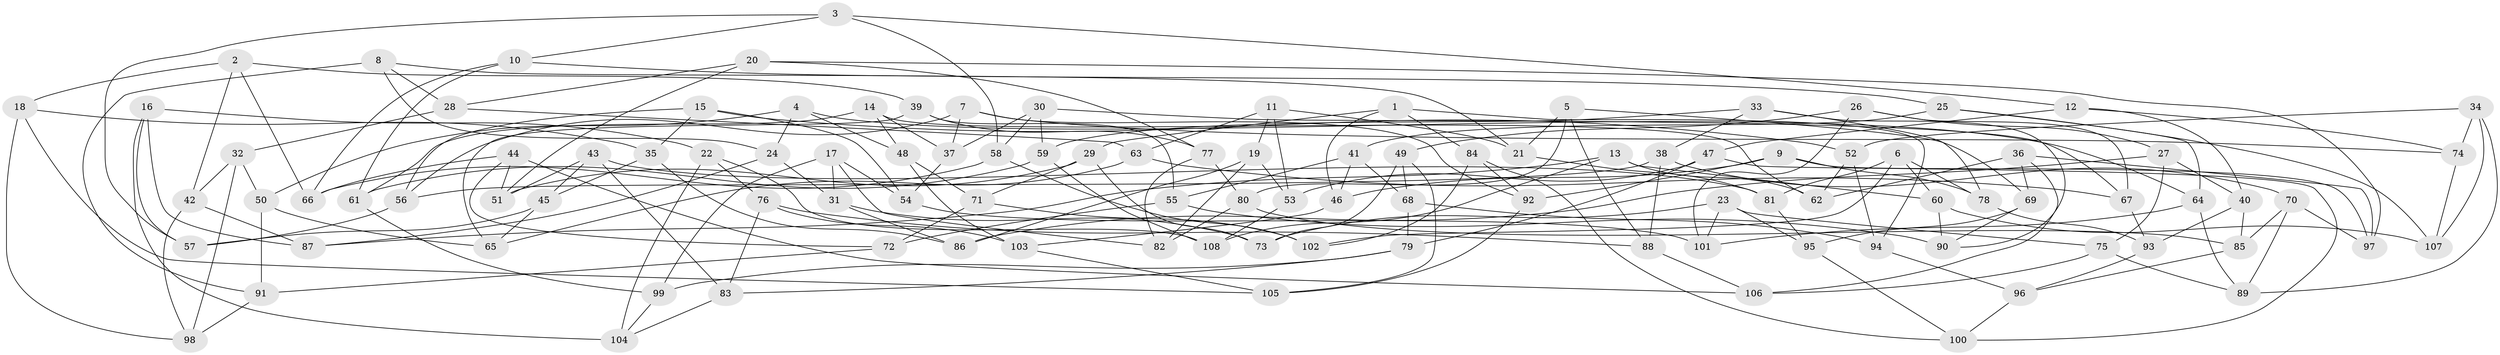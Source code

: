 // Generated by graph-tools (version 1.1) at 2025/26/03/09/25 03:26:59]
// undirected, 108 vertices, 216 edges
graph export_dot {
graph [start="1"]
  node [color=gray90,style=filled];
  1;
  2;
  3;
  4;
  5;
  6;
  7;
  8;
  9;
  10;
  11;
  12;
  13;
  14;
  15;
  16;
  17;
  18;
  19;
  20;
  21;
  22;
  23;
  24;
  25;
  26;
  27;
  28;
  29;
  30;
  31;
  32;
  33;
  34;
  35;
  36;
  37;
  38;
  39;
  40;
  41;
  42;
  43;
  44;
  45;
  46;
  47;
  48;
  49;
  50;
  51;
  52;
  53;
  54;
  55;
  56;
  57;
  58;
  59;
  60;
  61;
  62;
  63;
  64;
  65;
  66;
  67;
  68;
  69;
  70;
  71;
  72;
  73;
  74;
  75;
  76;
  77;
  78;
  79;
  80;
  81;
  82;
  83;
  84;
  85;
  86;
  87;
  88;
  89;
  90;
  91;
  92;
  93;
  94;
  95;
  96;
  97;
  98;
  99;
  100;
  101;
  102;
  103;
  104;
  105;
  106;
  107;
  108;
  1 -- 94;
  1 -- 84;
  1 -- 29;
  1 -- 46;
  2 -- 66;
  2 -- 39;
  2 -- 18;
  2 -- 42;
  3 -- 58;
  3 -- 10;
  3 -- 57;
  3 -- 12;
  4 -- 48;
  4 -- 50;
  4 -- 24;
  4 -- 64;
  5 -- 88;
  5 -- 69;
  5 -- 80;
  5 -- 21;
  6 -- 78;
  6 -- 60;
  6 -- 81;
  6 -- 102;
  7 -- 92;
  7 -- 74;
  7 -- 56;
  7 -- 37;
  8 -- 24;
  8 -- 28;
  8 -- 91;
  8 -- 21;
  9 -- 92;
  9 -- 97;
  9 -- 46;
  9 -- 78;
  10 -- 61;
  10 -- 25;
  10 -- 66;
  11 -- 21;
  11 -- 63;
  11 -- 19;
  11 -- 53;
  12 -- 74;
  12 -- 47;
  12 -- 40;
  13 -- 62;
  13 -- 60;
  13 -- 108;
  13 -- 87;
  14 -- 37;
  14 -- 48;
  14 -- 61;
  14 -- 62;
  15 -- 56;
  15 -- 35;
  15 -- 54;
  15 -- 52;
  16 -- 104;
  16 -- 87;
  16 -- 57;
  16 -- 22;
  17 -- 31;
  17 -- 82;
  17 -- 54;
  17 -- 99;
  18 -- 35;
  18 -- 98;
  18 -- 105;
  19 -- 53;
  19 -- 86;
  19 -- 82;
  20 -- 51;
  20 -- 28;
  20 -- 97;
  20 -- 77;
  21 -- 81;
  22 -- 76;
  22 -- 108;
  22 -- 104;
  23 -- 101;
  23 -- 95;
  23 -- 73;
  23 -- 75;
  24 -- 87;
  24 -- 31;
  25 -- 64;
  25 -- 41;
  25 -- 107;
  26 -- 67;
  26 -- 49;
  26 -- 27;
  26 -- 101;
  27 -- 86;
  27 -- 75;
  27 -- 40;
  28 -- 63;
  28 -- 32;
  29 -- 71;
  29 -- 51;
  29 -- 73;
  30 -- 37;
  30 -- 67;
  30 -- 59;
  30 -- 58;
  31 -- 86;
  31 -- 73;
  32 -- 42;
  32 -- 98;
  32 -- 50;
  33 -- 78;
  33 -- 59;
  33 -- 90;
  33 -- 38;
  34 -- 52;
  34 -- 89;
  34 -- 107;
  34 -- 74;
  35 -- 45;
  35 -- 86;
  36 -- 97;
  36 -- 106;
  36 -- 69;
  36 -- 62;
  37 -- 54;
  38 -- 56;
  38 -- 88;
  38 -- 70;
  39 -- 55;
  39 -- 77;
  39 -- 65;
  40 -- 93;
  40 -- 85;
  41 -- 55;
  41 -- 68;
  41 -- 46;
  42 -- 87;
  42 -- 98;
  43 -- 45;
  43 -- 51;
  43 -- 83;
  43 -- 81;
  44 -- 72;
  44 -- 106;
  44 -- 66;
  44 -- 51;
  45 -- 65;
  45 -- 57;
  46 -- 103;
  47 -- 100;
  47 -- 53;
  47 -- 79;
  48 -- 103;
  48 -- 71;
  49 -- 73;
  49 -- 105;
  49 -- 68;
  50 -- 91;
  50 -- 65;
  52 -- 94;
  52 -- 62;
  53 -- 108;
  54 -- 101;
  55 -- 90;
  55 -- 72;
  56 -- 57;
  58 -- 66;
  58 -- 102;
  59 -- 61;
  59 -- 108;
  60 -- 107;
  60 -- 90;
  61 -- 99;
  63 -- 67;
  63 -- 65;
  64 -- 101;
  64 -- 89;
  67 -- 93;
  68 -- 79;
  68 -- 94;
  69 -- 95;
  69 -- 90;
  70 -- 89;
  70 -- 85;
  70 -- 97;
  71 -- 102;
  71 -- 72;
  72 -- 91;
  74 -- 107;
  75 -- 106;
  75 -- 89;
  76 -- 83;
  76 -- 103;
  76 -- 88;
  77 -- 80;
  77 -- 82;
  78 -- 93;
  79 -- 99;
  79 -- 83;
  80 -- 85;
  80 -- 82;
  81 -- 95;
  83 -- 104;
  84 -- 100;
  84 -- 92;
  84 -- 102;
  85 -- 96;
  88 -- 106;
  91 -- 98;
  92 -- 105;
  93 -- 96;
  94 -- 96;
  95 -- 100;
  96 -- 100;
  99 -- 104;
  103 -- 105;
}
